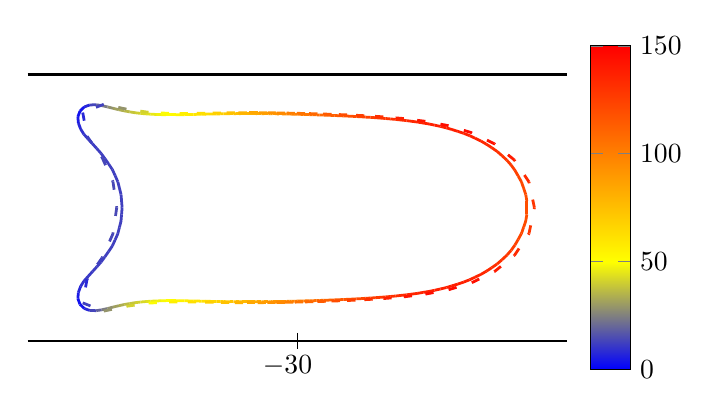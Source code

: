 \begin{tikzpicture}[scale=1.0]

\begin{axis}[
  hide axis,
  axis equal image,
  xmin = -35,
  xmax = -25,
  ymin = -3.0,
  ymax = +3.0,
  xtick = \empty,
  ytick = \empty,
  colorbar,
]

\addplot[line width=1pt,mesh,point meta=explicit,point meta min = 0, point meta max = 150]coordinates{
(-3.054e+01,1.742e+00) [8.727e+01]
(-3.058e+01,1.742e+00) [8.638e+01]
(-3.062e+01,1.742e+00) [8.548e+01]
(-3.067e+01,1.743e+00) [8.457e+01]
(-3.071e+01,1.743e+00) [8.366e+01]
(-3.075e+01,1.743e+00) [8.272e+01]
(-3.079e+01,1.744e+00) [8.177e+01]
(-3.084e+01,1.744e+00) [8.079e+01]
(-3.088e+01,1.744e+00) [7.979e+01]
(-3.093e+01,1.744e+00) [7.876e+01]
(-3.098e+01,1.744e+00) [7.77e+01]
(-3.103e+01,1.744e+00) [7.661e+01]
(-3.108e+01,1.743e+00) [7.55e+01]
(-3.114e+01,1.743e+00) [7.434e+01]
(-3.119e+01,1.742e+00) [7.316e+01]
(-3.125e+01,1.742e+00) [7.195e+01]
(-3.131e+01,1.741e+00) [7.071e+01]
(-3.137e+01,1.74e+00) [6.944e+01]
(-3.143e+01,1.739e+00) [6.814e+01]
(-3.15e+01,1.738e+00) [6.681e+01]
(-3.157e+01,1.737e+00) [6.546e+01]
(-3.164e+01,1.735e+00) [6.409e+01]
(-3.171e+01,1.734e+00) [6.269e+01]
(-3.178e+01,1.732e+00) [6.128e+01]
(-3.186e+01,1.73e+00) [5.986e+01]
(-3.193e+01,1.728e+00) [5.841e+01]
(-3.201e+01,1.727e+00) [5.696e+01]
(-3.209e+01,1.725e+00) [5.55e+01]
(-3.218e+01,1.724e+00) [5.402e+01]
(-3.226e+01,1.723e+00) [5.254e+01]
(-3.235e+01,1.723e+00) [5.104e+01]
(-3.244e+01,1.723e+00) [4.952e+01]
(-3.253e+01,1.725e+00) [4.798e+01]
(-3.262e+01,1.728e+00) [4.641e+01]
(-3.272e+01,1.733e+00) [4.479e+01]
(-3.281e+01,1.739e+00) [4.313e+01]
(-3.291e+01,1.748e+00) [4.138e+01]
(-3.301e+01,1.76e+00) [3.953e+01]
(-3.311e+01,1.776e+00) [3.753e+01]
(-3.321e+01,1.794e+00) [3.533e+01]
(-3.331e+01,1.816e+00) [3.284e+01]
(-3.342e+01,1.842e+00) [2.995e+01]
(-3.352e+01,1.868e+00) [2.644e+01]
(-3.363e+01,1.892e+00) [2.21e+01]
(-3.373e+01,1.908e+00) [1.668e+01]
(-3.385e+01,1.904e+00) [1.045e+01]
(-3.395e+01,1.868e+00) [5.016e+00]
(-3.403e+01,1.791e+00) [2.709e+00]
(-3.407e+01,1.684e+00) [4.021e+00]
(-3.406e+01,1.569e+00) [6.567e+00]
(-3.402e+01,1.461e+00) [8.781e+00]
(-3.396e+01,1.363e+00) [1.021e+01]
(-3.388e+01,1.273e+00) [1.113e+01]
(-3.38e+01,1.185e+00) [1.168e+01]
(-3.372e+01,1.097e+00) [1.205e+01]
(-3.364e+01,1.006e+00) [1.226e+01]
(-3.357e+01,9.111e-01) [1.242e+01]
(-3.35e+01,8.111e-01) [1.249e+01]
(-3.343e+01,7.061e-01) [1.257e+01]
(-3.338e+01,5.964e-01) [1.258e+01]
(-3.333e+01,4.825e-01) [1.262e+01]
(-3.33e+01,3.651e-01) [1.26e+01]
(-3.327e+01,2.449e-01) [1.263e+01]
(-3.326e+01,1.229e-01) [1.261e+01]
(-3.325e+01,-2.872e-09) [1.263e+01]
(-3.326e+01,-1.229e-01) [1.261e+01]
(-3.327e+01,-2.449e-01) [1.263e+01]
(-3.33e+01,-3.651e-01) [1.26e+01]
(-3.333e+01,-4.825e-01) [1.262e+01]
(-3.338e+01,-5.964e-01) [1.258e+01]
(-3.343e+01,-7.061e-01) [1.257e+01]
(-3.35e+01,-8.111e-01) [1.249e+01]
(-3.357e+01,-9.111e-01) [1.242e+01]
(-3.364e+01,-1.006e+00) [1.226e+01]
(-3.372e+01,-1.097e+00) [1.205e+01]
(-3.38e+01,-1.185e+00) [1.168e+01]
(-3.388e+01,-1.273e+00) [1.113e+01]
(-3.396e+01,-1.363e+00) [1.021e+01]
(-3.402e+01,-1.461e+00) [8.781e+00]
(-3.406e+01,-1.569e+00) [6.567e+00]
(-3.407e+01,-1.684e+00) [4.021e+00]
(-3.403e+01,-1.791e+00) [2.709e+00]
(-3.395e+01,-1.868e+00) [5.016e+00]
(-3.385e+01,-1.904e+00) [1.045e+01]
(-3.373e+01,-1.908e+00) [1.668e+01]
(-3.363e+01,-1.892e+00) [2.21e+01]
(-3.352e+01,-1.868e+00) [2.644e+01]
(-3.342e+01,-1.842e+00) [2.995e+01]
(-3.331e+01,-1.816e+00) [3.284e+01]
(-3.321e+01,-1.794e+00) [3.533e+01]
(-3.311e+01,-1.776e+00) [3.753e+01]
(-3.301e+01,-1.76e+00) [3.953e+01]
(-3.291e+01,-1.748e+00) [4.138e+01]
(-3.281e+01,-1.739e+00) [4.313e+01]
(-3.272e+01,-1.733e+00) [4.479e+01]
(-3.262e+01,-1.728e+00) [4.641e+01]
(-3.253e+01,-1.725e+00) [4.798e+01]
(-3.244e+01,-1.723e+00) [4.952e+01]
(-3.235e+01,-1.723e+00) [5.104e+01]
(-3.226e+01,-1.723e+00) [5.254e+01]
(-3.218e+01,-1.724e+00) [5.402e+01]
(-3.209e+01,-1.725e+00) [5.55e+01]
(-3.201e+01,-1.727e+00) [5.696e+01]
(-3.193e+01,-1.728e+00) [5.841e+01]
(-3.186e+01,-1.73e+00) [5.986e+01]
(-3.178e+01,-1.732e+00) [6.128e+01]
(-3.171e+01,-1.734e+00) [6.269e+01]
(-3.164e+01,-1.735e+00) [6.409e+01]
(-3.157e+01,-1.737e+00) [6.546e+01]
(-3.15e+01,-1.738e+00) [6.681e+01]
(-3.143e+01,-1.739e+00) [6.814e+01]
(-3.137e+01,-1.74e+00) [6.944e+01]
(-3.131e+01,-1.741e+00) [7.071e+01]
(-3.125e+01,-1.742e+00) [7.195e+01]
(-3.119e+01,-1.742e+00) [7.316e+01]
(-3.114e+01,-1.743e+00) [7.434e+01]
(-3.108e+01,-1.743e+00) [7.55e+01]
(-3.103e+01,-1.744e+00) [7.661e+01]
(-3.098e+01,-1.744e+00) [7.77e+01]
(-3.093e+01,-1.744e+00) [7.876e+01]
(-3.088e+01,-1.744e+00) [7.979e+01]
(-3.084e+01,-1.744e+00) [8.079e+01]
(-3.079e+01,-1.744e+00) [8.177e+01]
(-3.075e+01,-1.743e+00) [8.272e+01]
(-3.071e+01,-1.743e+00) [8.366e+01]
(-3.067e+01,-1.743e+00) [8.457e+01]
(-3.062e+01,-1.742e+00) [8.548e+01]
(-3.058e+01,-1.742e+00) [8.638e+01]
(-3.054e+01,-1.742e+00) [8.727e+01]
(-3.05e+01,-1.741e+00) [8.817e+01]
(-3.046e+01,-1.74e+00) [8.907e+01]
(-3.042e+01,-1.74e+00) [8.997e+01]
(-3.038e+01,-1.739e+00) [9.089e+01]
(-3.034e+01,-1.738e+00) [9.182e+01]
(-3.029e+01,-1.738e+00) [9.278e+01]
(-3.025e+01,-1.737e+00) [9.375e+01]
(-3.02e+01,-1.736e+00) [9.475e+01]
(-3.015e+01,-1.735e+00) [9.578e+01]
(-3.011e+01,-1.734e+00) [9.683e+01]
(-3.006e+01,-1.732e+00) [9.792e+01]
(-3.0e+01,-1.731e+00) [9.903e+01]
(-2.995e+01,-1.73e+00) [1.002e+02]
(-2.989e+01,-1.728e+00) [1.014e+02]
(-2.984e+01,-1.726e+00) [1.026e+02]
(-2.978e+01,-1.725e+00) [1.038e+02]
(-2.972e+01,-1.723e+00) [1.051e+02]
(-2.965e+01,-1.721e+00) [1.064e+02]
(-2.959e+01,-1.718e+00) [1.077e+02]
(-2.952e+01,-1.716e+00) [1.091e+02]
(-2.945e+01,-1.714e+00) [1.105e+02]
(-2.938e+01,-1.711e+00) [1.119e+02]
(-2.931e+01,-1.708e+00) [1.133e+02]
(-2.923e+01,-1.705e+00) [1.147e+02]
(-2.915e+01,-1.701e+00) [1.162e+02]
(-2.908e+01,-1.698e+00) [1.177e+02]
(-2.899e+01,-1.694e+00) [1.191e+02]
(-2.891e+01,-1.689e+00) [1.206e+02]
(-2.882e+01,-1.685e+00) [1.22e+02]
(-2.874e+01,-1.679e+00) [1.235e+02]
(-2.865e+01,-1.674e+00) [1.249e+02]
(-2.856e+01,-1.668e+00) [1.263e+02]
(-2.847e+01,-1.661e+00) [1.277e+02]
(-2.837e+01,-1.653e+00) [1.29e+02]
(-2.828e+01,-1.645e+00) [1.302e+02]
(-2.818e+01,-1.636e+00) [1.315e+02]
(-2.808e+01,-1.625e+00) [1.326e+02]
(-2.798e+01,-1.614e+00) [1.336e+02]
(-2.788e+01,-1.601e+00) [1.345e+02]
(-2.777e+01,-1.586e+00) [1.354e+02]
(-2.767e+01,-1.569e+00) [1.361e+02]
(-2.756e+01,-1.551e+00) [1.367e+02]
(-2.746e+01,-1.53e+00) [1.371e+02]
(-2.735e+01,-1.506e+00) [1.374e+02]
(-2.724e+01,-1.479e+00) [1.375e+02]
(-2.714e+01,-1.449e+00) [1.375e+02]
(-2.703e+01,-1.415e+00) [1.373e+02]
(-2.692e+01,-1.378e+00) [1.369e+02]
(-2.681e+01,-1.335e+00) [1.364e+02]
(-2.671e+01,-1.288e+00) [1.357e+02]
(-2.66e+01,-1.235e+00) [1.348e+02]
(-2.65e+01,-1.177e+00) [1.337e+02]
(-2.64e+01,-1.112e+00) [1.325e+02]
(-2.63e+01,-1.042e+00) [1.312e+02]
(-2.621e+01,-9.641e-01) [1.298e+02]
(-2.612e+01,-8.798e-01) [1.282e+02]
(-2.604e+01,-7.888e-01) [1.266e+02]
(-2.597e+01,-6.912e-01) [1.25e+02]
(-2.591e+01,-5.872e-01) [1.235e+02]
(-2.585e+01,-4.775e-01) [1.221e+02]
(-2.581e+01,-3.629e-01) [1.209e+02]
(-2.577e+01,-2.442e-01) [1.2e+02]
(-2.575e+01,-1.228e-01) [1.194e+02]
(-2.575e+01,3.022e-09) [1.192e+02]
(-2.575e+01,1.228e-01) [1.194e+02]
(-2.577e+01,2.442e-01) [1.2e+02]
(-2.581e+01,3.629e-01) [1.209e+02]
(-2.585e+01,4.775e-01) [1.221e+02]
(-2.591e+01,5.872e-01) [1.235e+02]
(-2.597e+01,6.912e-01) [1.25e+02]
(-2.604e+01,7.888e-01) [1.266e+02]
(-2.612e+01,8.798e-01) [1.282e+02]
(-2.621e+01,9.641e-01) [1.298e+02]
(-2.63e+01,1.042e+00) [1.312e+02]
(-2.64e+01,1.112e+00) [1.325e+02]
(-2.65e+01,1.177e+00) [1.337e+02]
(-2.66e+01,1.235e+00) [1.348e+02]
(-2.671e+01,1.288e+00) [1.357e+02]
(-2.681e+01,1.335e+00) [1.364e+02]
(-2.692e+01,1.378e+00) [1.369e+02]
(-2.703e+01,1.415e+00) [1.373e+02]
(-2.714e+01,1.449e+00) [1.375e+02]
(-2.724e+01,1.479e+00) [1.375e+02]
(-2.735e+01,1.506e+00) [1.374e+02]
(-2.746e+01,1.53e+00) [1.371e+02]
(-2.756e+01,1.551e+00) [1.367e+02]
(-2.767e+01,1.569e+00) [1.361e+02]
(-2.777e+01,1.586e+00) [1.354e+02]
(-2.788e+01,1.601e+00) [1.345e+02]
(-2.798e+01,1.614e+00) [1.336e+02]
(-2.808e+01,1.625e+00) [1.326e+02]
(-2.818e+01,1.636e+00) [1.315e+02]
(-2.828e+01,1.645e+00) [1.302e+02]
(-2.837e+01,1.653e+00) [1.29e+02]
(-2.847e+01,1.661e+00) [1.277e+02]
(-2.856e+01,1.668e+00) [1.263e+02]
(-2.865e+01,1.674e+00) [1.249e+02]
(-2.874e+01,1.679e+00) [1.235e+02]
(-2.882e+01,1.685e+00) [1.22e+02]
(-2.891e+01,1.689e+00) [1.206e+02]
(-2.899e+01,1.694e+00) [1.191e+02]
(-2.908e+01,1.698e+00) [1.177e+02]
(-2.915e+01,1.701e+00) [1.162e+02]
(-2.923e+01,1.705e+00) [1.147e+02]
(-2.931e+01,1.708e+00) [1.133e+02]
(-2.938e+01,1.711e+00) [1.119e+02]
(-2.945e+01,1.714e+00) [1.105e+02]
(-2.952e+01,1.716e+00) [1.091e+02]
(-2.959e+01,1.718e+00) [1.077e+02]
(-2.965e+01,1.721e+00) [1.064e+02]
(-2.972e+01,1.723e+00) [1.051e+02]
(-2.978e+01,1.725e+00) [1.038e+02]
(-2.984e+01,1.726e+00) [1.026e+02]
(-2.989e+01,1.728e+00) [1.014e+02]
(-2.995e+01,1.73e+00) [1.002e+02]
(-3.0e+01,1.731e+00) [9.903e+01]
(-3.006e+01,1.732e+00) [9.792e+01]
(-3.011e+01,1.734e+00) [9.683e+01]
(-3.015e+01,1.735e+00) [9.578e+01]
(-3.02e+01,1.736e+00) [9.475e+01]
(-3.025e+01,1.737e+00) [9.375e+01]
(-3.029e+01,1.738e+00) [9.278e+01]
(-3.034e+01,1.738e+00) [9.182e+01]
(-3.038e+01,1.739e+00) [9.089e+01]
(-3.042e+01,1.74e+00) [8.997e+01]
(-3.046e+01,1.74e+00) [8.907e+01]
(-3.05e+01,1.741e+00) [8.817e+01]
(-3.054e+01,1.742e+00) [8.727e+01]
};

\addplot[line width=1pt,loosely dashed,mesh,point meta=explicit,point meta min = 0, point meta max = 150]coordinates{
(-3.039e+01,1.757e+00) [9.427e+01]
(-3.056e+01,1.758e+00) [9.054e+01]
(-3.074e+01,1.76e+00) [8.654e+01]
(-3.094e+01,1.76e+00) [8.209e+01]
(-3.116e+01,1.759e+00) [7.71e+01]
(-3.142e+01,1.756e+00) [7.158e+01]
(-3.171e+01,1.751e+00) [6.564e+01]
(-3.203e+01,1.747e+00) [5.937e+01]
(-3.238e+01,1.748e+00) [5.282e+01]
(-3.276e+01,1.768e+00) [4.565e+01]
(-3.317e+01,1.827e+00) [3.671e+01]
(-3.359e+01,1.916e+00) [2.136e+01]
(-3.398e+01,1.764e+00) [4.034e+00]
(-3.39e+01,1.325e+00) [1.155e+01]
(-3.362e+01,9.281e-01) [1.366e+01]
(-3.342e+01,4.848e-01) [1.416e+01]
(-3.335e+01,-7.62e-10) [1.427e+01]
(-3.342e+01,-4.848e-01) [1.416e+01]
(-3.362e+01,-9.281e-01) [1.366e+01]
(-3.39e+01,-1.325e+00) [1.155e+01]
(-3.398e+01,-1.764e+00) [4.034e+00]
(-3.359e+01,-1.916e+00) [2.136e+01]
(-3.317e+01,-1.827e+00) [3.671e+01]
(-3.276e+01,-1.768e+00) [4.565e+01]
(-3.238e+01,-1.748e+00) [5.282e+01]
(-3.203e+01,-1.747e+00) [5.937e+01]
(-3.171e+01,-1.751e+00) [6.564e+01]
(-3.142e+01,-1.756e+00) [7.158e+01]
(-3.116e+01,-1.759e+00) [7.71e+01]
(-3.094e+01,-1.76e+00) [8.209e+01]
(-3.074e+01,-1.76e+00) [8.654e+01]
(-3.056e+01,-1.758e+00) [9.054e+01]
(-3.039e+01,-1.757e+00) [9.427e+01]
(-3.023e+01,-1.754e+00) [9.8e+01]
(-3.005e+01,-1.75e+00) [1.02e+02]
(-2.986e+01,-1.746e+00) [1.064e+02]
(-2.963e+01,-1.74e+00) [1.113e+02]
(-2.937e+01,-1.731e+00) [1.167e+02]
(-2.908e+01,-1.72e+00) [1.225e+02]
(-2.876e+01,-1.705e+00) [1.285e+02]
(-2.841e+01,-1.684e+00) [1.344e+02]
(-2.803e+01,-1.652e+00) [1.397e+02]
(-2.763e+01,-1.601e+00) [1.436e+02]
(-2.72e+01,-1.52e+00) [1.456e+02]
(-2.677e+01,-1.389e+00) [1.451e+02]
(-2.635e+01,-1.184e+00) [1.418e+02]
(-2.598e+01,-8.831e-01) [1.363e+02]
(-2.571e+01,-4.781e-01) [1.302e+02]
(-2.561e+01,1.121e-09) [1.273e+02]
(-2.571e+01,4.781e-01) [1.302e+02]
(-2.598e+01,8.831e-01) [1.363e+02]
(-2.635e+01,1.184e+00) [1.418e+02]
(-2.677e+01,1.389e+00) [1.451e+02]
(-2.72e+01,1.52e+00) [1.456e+02]
(-2.763e+01,1.601e+00) [1.436e+02]
(-2.803e+01,1.652e+00) [1.397e+02]
(-2.841e+01,1.684e+00) [1.344e+02]
(-2.876e+01,1.705e+00) [1.285e+02]
(-2.908e+01,1.72e+00) [1.225e+02]
(-2.937e+01,1.731e+00) [1.167e+02]
(-2.963e+01,1.74e+00) [1.113e+02]
(-2.986e+01,1.746e+00) [1.064e+02]
(-3.005e+01,1.75e+00) [1.02e+02]
(-3.023e+01,1.754e+00) [9.8e+01]
(-3.039e+01,1.757e+00) [9.427e+01]
};

\addplot[black,line width=1pt] coordinates{
  (-35,-2.47)
  (-25,-2.47)
};

\addplot[black,line width=1pt] coordinates{
  (-35,+2.47)
  (-25,+2.47)
};

\addplot[black,line width=0.2pt] coordinates{
  (-30,-2.32)
  (-30,-2.62)
};

\end{axis}

\node at (3.30,0.05) {$-30$};


\end{tikzpicture}
